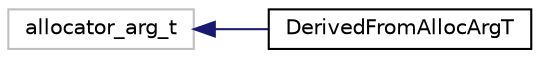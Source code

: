 digraph "Graphical Class Hierarchy"
{
  edge [fontname="Helvetica",fontsize="10",labelfontname="Helvetica",labelfontsize="10"];
  node [fontname="Helvetica",fontsize="10",shape=record];
  rankdir="LR";
  Node3374 [label="allocator_arg_t",height=0.2,width=0.4,color="grey75", fillcolor="white", style="filled"];
  Node3374 -> Node0 [dir="back",color="midnightblue",fontsize="10",style="solid",fontname="Helvetica"];
  Node0 [label="DerivedFromAllocArgT",height=0.2,width=0.4,color="black", fillcolor="white", style="filled",URL="$struct_derived_from_alloc_arg_t.html"];
}
